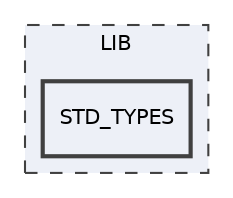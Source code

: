 digraph "LIB/STD_TYPES"
{
 // LATEX_PDF_SIZE
  edge [fontname="Helvetica",fontsize="10",labelfontname="Helvetica",labelfontsize="10"];
  node [fontname="Helvetica",fontsize="10",shape=record];
  compound=true
  subgraph clusterdir_c49787b21523dfcd643eafa322448430 {
    graph [ bgcolor="#edf0f7", pencolor="grey25", style="filled,dashed,", label="LIB", fontname="Helvetica", fontsize="10", URL="dir_c49787b21523dfcd643eafa322448430.html"]
  dir_8221e80d8217274f7ac67bda1c7c7dd9 [shape=box, label="STD_TYPES", style="filled,bold,", fillcolor="#edf0f7", color="grey25", URL="dir_8221e80d8217274f7ac67bda1c7c7dd9.html"];
  }
}
